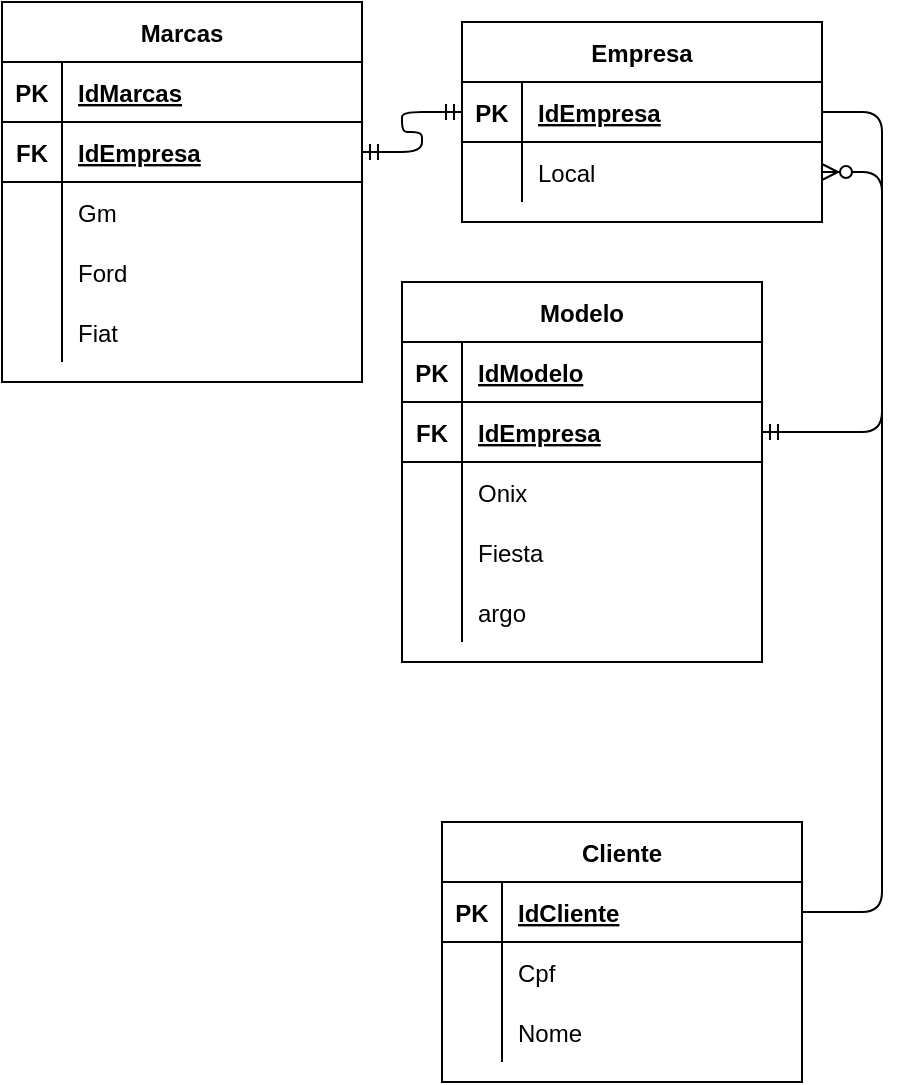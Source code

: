 <mxfile version="14.4.3" type="device"><diagram id="5Vzgl5jS_R0T-mmrUVMB" name="Page-1"><mxGraphModel dx="1422" dy="794" grid="1" gridSize="10" guides="1" tooltips="1" connect="1" arrows="1" fold="1" page="1" pageScale="1" pageWidth="827" pageHeight="1169" math="0" shadow="0"><root><mxCell id="0"/><mxCell id="1" parent="0"/><mxCell id="Zp2gGszHC4Ml56DaLdLC-5" value="Marcas" style="shape=table;startSize=30;container=1;collapsible=1;childLayout=tableLayout;fixedRows=1;rowLines=0;fontStyle=1;align=center;resizeLast=1;" vertex="1" parent="1"><mxGeometry x="60" y="60" width="180" height="190" as="geometry"/></mxCell><mxCell id="Zp2gGszHC4Ml56DaLdLC-6" value="" style="shape=partialRectangle;collapsible=0;dropTarget=0;pointerEvents=0;fillColor=none;top=0;left=0;bottom=1;right=0;points=[[0,0.5],[1,0.5]];portConstraint=eastwest;" vertex="1" parent="Zp2gGszHC4Ml56DaLdLC-5"><mxGeometry y="30" width="180" height="30" as="geometry"/></mxCell><mxCell id="Zp2gGszHC4Ml56DaLdLC-7" value="PK" style="shape=partialRectangle;connectable=0;fillColor=none;top=0;left=0;bottom=0;right=0;fontStyle=1;overflow=hidden;" vertex="1" parent="Zp2gGszHC4Ml56DaLdLC-6"><mxGeometry width="30" height="30" as="geometry"/></mxCell><mxCell id="Zp2gGszHC4Ml56DaLdLC-8" value="IdMarcas" style="shape=partialRectangle;connectable=0;fillColor=none;top=0;left=0;bottom=0;right=0;align=left;spacingLeft=6;fontStyle=5;overflow=hidden;" vertex="1" parent="Zp2gGszHC4Ml56DaLdLC-6"><mxGeometry x="30" width="150" height="30" as="geometry"/></mxCell><mxCell id="Zp2gGszHC4Ml56DaLdLC-44" value="" style="shape=partialRectangle;collapsible=0;dropTarget=0;pointerEvents=0;fillColor=none;top=0;left=0;bottom=1;right=0;points=[[0,0.5],[1,0.5]];portConstraint=eastwest;" vertex="1" parent="Zp2gGszHC4Ml56DaLdLC-5"><mxGeometry y="60" width="180" height="30" as="geometry"/></mxCell><mxCell id="Zp2gGszHC4Ml56DaLdLC-45" value="FK" style="shape=partialRectangle;connectable=0;fillColor=none;top=0;left=0;bottom=0;right=0;fontStyle=1;overflow=hidden;" vertex="1" parent="Zp2gGszHC4Ml56DaLdLC-44"><mxGeometry width="30" height="30" as="geometry"/></mxCell><mxCell id="Zp2gGszHC4Ml56DaLdLC-46" value="IdEmpresa" style="shape=partialRectangle;connectable=0;fillColor=none;top=0;left=0;bottom=0;right=0;align=left;spacingLeft=6;fontStyle=5;overflow=hidden;" vertex="1" parent="Zp2gGszHC4Ml56DaLdLC-44"><mxGeometry x="30" width="150" height="30" as="geometry"/></mxCell><mxCell id="Zp2gGszHC4Ml56DaLdLC-9" value="" style="shape=partialRectangle;collapsible=0;dropTarget=0;pointerEvents=0;fillColor=none;top=0;left=0;bottom=0;right=0;points=[[0,0.5],[1,0.5]];portConstraint=eastwest;" vertex="1" parent="Zp2gGszHC4Ml56DaLdLC-5"><mxGeometry y="90" width="180" height="30" as="geometry"/></mxCell><mxCell id="Zp2gGszHC4Ml56DaLdLC-10" value="" style="shape=partialRectangle;connectable=0;fillColor=none;top=0;left=0;bottom=0;right=0;editable=1;overflow=hidden;" vertex="1" parent="Zp2gGszHC4Ml56DaLdLC-9"><mxGeometry width="30" height="30" as="geometry"/></mxCell><mxCell id="Zp2gGszHC4Ml56DaLdLC-11" value="Gm" style="shape=partialRectangle;connectable=0;fillColor=none;top=0;left=0;bottom=0;right=0;align=left;spacingLeft=6;overflow=hidden;" vertex="1" parent="Zp2gGszHC4Ml56DaLdLC-9"><mxGeometry x="30" width="150" height="30" as="geometry"/></mxCell><mxCell id="Zp2gGszHC4Ml56DaLdLC-12" value="" style="shape=partialRectangle;collapsible=0;dropTarget=0;pointerEvents=0;fillColor=none;top=0;left=0;bottom=0;right=0;points=[[0,0.5],[1,0.5]];portConstraint=eastwest;" vertex="1" parent="Zp2gGszHC4Ml56DaLdLC-5"><mxGeometry y="120" width="180" height="30" as="geometry"/></mxCell><mxCell id="Zp2gGszHC4Ml56DaLdLC-13" value="" style="shape=partialRectangle;connectable=0;fillColor=none;top=0;left=0;bottom=0;right=0;editable=1;overflow=hidden;" vertex="1" parent="Zp2gGszHC4Ml56DaLdLC-12"><mxGeometry width="30" height="30" as="geometry"/></mxCell><mxCell id="Zp2gGszHC4Ml56DaLdLC-14" value="Ford" style="shape=partialRectangle;connectable=0;fillColor=none;top=0;left=0;bottom=0;right=0;align=left;spacingLeft=6;overflow=hidden;" vertex="1" parent="Zp2gGszHC4Ml56DaLdLC-12"><mxGeometry x="30" width="150" height="30" as="geometry"/></mxCell><mxCell id="Zp2gGszHC4Ml56DaLdLC-15" value="" style="shape=partialRectangle;collapsible=0;dropTarget=0;pointerEvents=0;fillColor=none;top=0;left=0;bottom=0;right=0;points=[[0,0.5],[1,0.5]];portConstraint=eastwest;" vertex="1" parent="Zp2gGszHC4Ml56DaLdLC-5"><mxGeometry y="150" width="180" height="30" as="geometry"/></mxCell><mxCell id="Zp2gGszHC4Ml56DaLdLC-16" value="" style="shape=partialRectangle;connectable=0;fillColor=none;top=0;left=0;bottom=0;right=0;editable=1;overflow=hidden;" vertex="1" parent="Zp2gGszHC4Ml56DaLdLC-15"><mxGeometry width="30" height="30" as="geometry"/></mxCell><mxCell id="Zp2gGszHC4Ml56DaLdLC-17" value="Fiat" style="shape=partialRectangle;connectable=0;fillColor=none;top=0;left=0;bottom=0;right=0;align=left;spacingLeft=6;overflow=hidden;" vertex="1" parent="Zp2gGszHC4Ml56DaLdLC-15"><mxGeometry x="30" width="150" height="30" as="geometry"/></mxCell><mxCell id="Zp2gGszHC4Ml56DaLdLC-18" value="Modelo" style="shape=table;startSize=30;container=1;collapsible=1;childLayout=tableLayout;fixedRows=1;rowLines=0;fontStyle=1;align=center;resizeLast=1;" vertex="1" parent="1"><mxGeometry x="260" y="200" width="180" height="190" as="geometry"/></mxCell><mxCell id="Zp2gGszHC4Ml56DaLdLC-19" value="" style="shape=partialRectangle;collapsible=0;dropTarget=0;pointerEvents=0;fillColor=none;top=0;left=0;bottom=1;right=0;points=[[0,0.5],[1,0.5]];portConstraint=eastwest;" vertex="1" parent="Zp2gGszHC4Ml56DaLdLC-18"><mxGeometry y="30" width="180" height="30" as="geometry"/></mxCell><mxCell id="Zp2gGszHC4Ml56DaLdLC-20" value="PK" style="shape=partialRectangle;connectable=0;fillColor=none;top=0;left=0;bottom=0;right=0;fontStyle=1;overflow=hidden;" vertex="1" parent="Zp2gGszHC4Ml56DaLdLC-19"><mxGeometry width="30" height="30" as="geometry"/></mxCell><mxCell id="Zp2gGszHC4Ml56DaLdLC-21" value="IdModelo" style="shape=partialRectangle;connectable=0;fillColor=none;top=0;left=0;bottom=0;right=0;align=left;spacingLeft=6;fontStyle=5;overflow=hidden;" vertex="1" parent="Zp2gGszHC4Ml56DaLdLC-19"><mxGeometry x="30" width="150" height="30" as="geometry"/></mxCell><mxCell id="Zp2gGszHC4Ml56DaLdLC-74" value="" style="shape=partialRectangle;collapsible=0;dropTarget=0;pointerEvents=0;fillColor=none;top=0;left=0;bottom=1;right=0;points=[[0,0.5],[1,0.5]];portConstraint=eastwest;" vertex="1" parent="Zp2gGszHC4Ml56DaLdLC-18"><mxGeometry y="60" width="180" height="30" as="geometry"/></mxCell><mxCell id="Zp2gGszHC4Ml56DaLdLC-75" value="FK" style="shape=partialRectangle;connectable=0;fillColor=none;top=0;left=0;bottom=0;right=0;fontStyle=1;overflow=hidden;" vertex="1" parent="Zp2gGszHC4Ml56DaLdLC-74"><mxGeometry width="30" height="30" as="geometry"/></mxCell><mxCell id="Zp2gGszHC4Ml56DaLdLC-76" value="IdEmpresa" style="shape=partialRectangle;connectable=0;fillColor=none;top=0;left=0;bottom=0;right=0;align=left;spacingLeft=6;fontStyle=5;overflow=hidden;" vertex="1" parent="Zp2gGszHC4Ml56DaLdLC-74"><mxGeometry x="30" width="150" height="30" as="geometry"/></mxCell><mxCell id="Zp2gGszHC4Ml56DaLdLC-22" value="" style="shape=partialRectangle;collapsible=0;dropTarget=0;pointerEvents=0;fillColor=none;top=0;left=0;bottom=0;right=0;points=[[0,0.5],[1,0.5]];portConstraint=eastwest;" vertex="1" parent="Zp2gGszHC4Ml56DaLdLC-18"><mxGeometry y="90" width="180" height="30" as="geometry"/></mxCell><mxCell id="Zp2gGszHC4Ml56DaLdLC-23" value="" style="shape=partialRectangle;connectable=0;fillColor=none;top=0;left=0;bottom=0;right=0;editable=1;overflow=hidden;" vertex="1" parent="Zp2gGszHC4Ml56DaLdLC-22"><mxGeometry width="30" height="30" as="geometry"/></mxCell><mxCell id="Zp2gGszHC4Ml56DaLdLC-24" value="Onix" style="shape=partialRectangle;connectable=0;fillColor=none;top=0;left=0;bottom=0;right=0;align=left;spacingLeft=6;overflow=hidden;" vertex="1" parent="Zp2gGszHC4Ml56DaLdLC-22"><mxGeometry x="30" width="150" height="30" as="geometry"/></mxCell><mxCell id="Zp2gGszHC4Ml56DaLdLC-25" value="" style="shape=partialRectangle;collapsible=0;dropTarget=0;pointerEvents=0;fillColor=none;top=0;left=0;bottom=0;right=0;points=[[0,0.5],[1,0.5]];portConstraint=eastwest;" vertex="1" parent="Zp2gGszHC4Ml56DaLdLC-18"><mxGeometry y="120" width="180" height="30" as="geometry"/></mxCell><mxCell id="Zp2gGszHC4Ml56DaLdLC-26" value="" style="shape=partialRectangle;connectable=0;fillColor=none;top=0;left=0;bottom=0;right=0;editable=1;overflow=hidden;" vertex="1" parent="Zp2gGszHC4Ml56DaLdLC-25"><mxGeometry width="30" height="30" as="geometry"/></mxCell><mxCell id="Zp2gGszHC4Ml56DaLdLC-27" value="Fiesta" style="shape=partialRectangle;connectable=0;fillColor=none;top=0;left=0;bottom=0;right=0;align=left;spacingLeft=6;overflow=hidden;" vertex="1" parent="Zp2gGszHC4Ml56DaLdLC-25"><mxGeometry x="30" width="150" height="30" as="geometry"/></mxCell><mxCell id="Zp2gGszHC4Ml56DaLdLC-28" value="" style="shape=partialRectangle;collapsible=0;dropTarget=0;pointerEvents=0;fillColor=none;top=0;left=0;bottom=0;right=0;points=[[0,0.5],[1,0.5]];portConstraint=eastwest;" vertex="1" parent="Zp2gGszHC4Ml56DaLdLC-18"><mxGeometry y="150" width="180" height="30" as="geometry"/></mxCell><mxCell id="Zp2gGszHC4Ml56DaLdLC-29" value="" style="shape=partialRectangle;connectable=0;fillColor=none;top=0;left=0;bottom=0;right=0;editable=1;overflow=hidden;" vertex="1" parent="Zp2gGszHC4Ml56DaLdLC-28"><mxGeometry width="30" height="30" as="geometry"/></mxCell><mxCell id="Zp2gGszHC4Ml56DaLdLC-30" value="argo" style="shape=partialRectangle;connectable=0;fillColor=none;top=0;left=0;bottom=0;right=0;align=left;spacingLeft=6;overflow=hidden;" vertex="1" parent="Zp2gGszHC4Ml56DaLdLC-28"><mxGeometry x="30" width="150" height="30" as="geometry"/></mxCell><mxCell id="Zp2gGszHC4Ml56DaLdLC-31" value="Cliente" style="shape=table;startSize=30;container=1;collapsible=1;childLayout=tableLayout;fixedRows=1;rowLines=0;fontStyle=1;align=center;resizeLast=1;" vertex="1" parent="1"><mxGeometry x="280" y="470" width="180" height="130" as="geometry"/></mxCell><mxCell id="Zp2gGszHC4Ml56DaLdLC-32" value="" style="shape=partialRectangle;collapsible=0;dropTarget=0;pointerEvents=0;fillColor=none;top=0;left=0;bottom=1;right=0;points=[[0,0.5],[1,0.5]];portConstraint=eastwest;" vertex="1" parent="Zp2gGszHC4Ml56DaLdLC-31"><mxGeometry y="30" width="180" height="30" as="geometry"/></mxCell><mxCell id="Zp2gGszHC4Ml56DaLdLC-33" value="PK" style="shape=partialRectangle;connectable=0;fillColor=none;top=0;left=0;bottom=0;right=0;fontStyle=1;overflow=hidden;" vertex="1" parent="Zp2gGszHC4Ml56DaLdLC-32"><mxGeometry width="30" height="30" as="geometry"/></mxCell><mxCell id="Zp2gGszHC4Ml56DaLdLC-34" value="IdCliente" style="shape=partialRectangle;connectable=0;fillColor=none;top=0;left=0;bottom=0;right=0;align=left;spacingLeft=6;fontStyle=5;overflow=hidden;" vertex="1" parent="Zp2gGszHC4Ml56DaLdLC-32"><mxGeometry x="30" width="150" height="30" as="geometry"/></mxCell><mxCell id="Zp2gGszHC4Ml56DaLdLC-35" value="" style="shape=partialRectangle;collapsible=0;dropTarget=0;pointerEvents=0;fillColor=none;top=0;left=0;bottom=0;right=0;points=[[0,0.5],[1,0.5]];portConstraint=eastwest;" vertex="1" parent="Zp2gGszHC4Ml56DaLdLC-31"><mxGeometry y="60" width="180" height="30" as="geometry"/></mxCell><mxCell id="Zp2gGszHC4Ml56DaLdLC-36" value="" style="shape=partialRectangle;connectable=0;fillColor=none;top=0;left=0;bottom=0;right=0;editable=1;overflow=hidden;" vertex="1" parent="Zp2gGszHC4Ml56DaLdLC-35"><mxGeometry width="30" height="30" as="geometry"/></mxCell><mxCell id="Zp2gGszHC4Ml56DaLdLC-37" value="Cpf" style="shape=partialRectangle;connectable=0;fillColor=none;top=0;left=0;bottom=0;right=0;align=left;spacingLeft=6;overflow=hidden;" vertex="1" parent="Zp2gGszHC4Ml56DaLdLC-35"><mxGeometry x="30" width="150" height="30" as="geometry"/></mxCell><mxCell id="Zp2gGszHC4Ml56DaLdLC-38" value="" style="shape=partialRectangle;collapsible=0;dropTarget=0;pointerEvents=0;fillColor=none;top=0;left=0;bottom=0;right=0;points=[[0,0.5],[1,0.5]];portConstraint=eastwest;" vertex="1" parent="Zp2gGszHC4Ml56DaLdLC-31"><mxGeometry y="90" width="180" height="30" as="geometry"/></mxCell><mxCell id="Zp2gGszHC4Ml56DaLdLC-39" value="" style="shape=partialRectangle;connectable=0;fillColor=none;top=0;left=0;bottom=0;right=0;editable=1;overflow=hidden;" vertex="1" parent="Zp2gGszHC4Ml56DaLdLC-38"><mxGeometry width="30" height="30" as="geometry"/></mxCell><mxCell id="Zp2gGszHC4Ml56DaLdLC-40" value="Nome" style="shape=partialRectangle;connectable=0;fillColor=none;top=0;left=0;bottom=0;right=0;align=left;spacingLeft=6;overflow=hidden;" vertex="1" parent="Zp2gGszHC4Ml56DaLdLC-38"><mxGeometry x="30" width="150" height="30" as="geometry"/></mxCell><mxCell id="Zp2gGszHC4Ml56DaLdLC-47" value="Empresa" style="shape=table;startSize=30;container=1;collapsible=1;childLayout=tableLayout;fixedRows=1;rowLines=0;fontStyle=1;align=center;resizeLast=1;" vertex="1" parent="1"><mxGeometry x="290" y="70" width="180" height="100" as="geometry"/></mxCell><mxCell id="Zp2gGszHC4Ml56DaLdLC-48" value="" style="shape=partialRectangle;collapsible=0;dropTarget=0;pointerEvents=0;fillColor=none;top=0;left=0;bottom=1;right=0;points=[[0,0.5],[1,0.5]];portConstraint=eastwest;" vertex="1" parent="Zp2gGszHC4Ml56DaLdLC-47"><mxGeometry y="30" width="180" height="30" as="geometry"/></mxCell><mxCell id="Zp2gGszHC4Ml56DaLdLC-49" value="PK" style="shape=partialRectangle;connectable=0;fillColor=none;top=0;left=0;bottom=0;right=0;fontStyle=1;overflow=hidden;" vertex="1" parent="Zp2gGszHC4Ml56DaLdLC-48"><mxGeometry width="30" height="30" as="geometry"/></mxCell><mxCell id="Zp2gGszHC4Ml56DaLdLC-50" value="IdEmpresa" style="shape=partialRectangle;connectable=0;fillColor=none;top=0;left=0;bottom=0;right=0;align=left;spacingLeft=6;fontStyle=5;overflow=hidden;" vertex="1" parent="Zp2gGszHC4Ml56DaLdLC-48"><mxGeometry x="30" width="150" height="30" as="geometry"/></mxCell><mxCell id="Zp2gGszHC4Ml56DaLdLC-51" value="" style="shape=partialRectangle;collapsible=0;dropTarget=0;pointerEvents=0;fillColor=none;top=0;left=0;bottom=0;right=0;points=[[0,0.5],[1,0.5]];portConstraint=eastwest;" vertex="1" parent="Zp2gGszHC4Ml56DaLdLC-47"><mxGeometry y="60" width="180" height="30" as="geometry"/></mxCell><mxCell id="Zp2gGszHC4Ml56DaLdLC-52" value="" style="shape=partialRectangle;connectable=0;fillColor=none;top=0;left=0;bottom=0;right=0;editable=1;overflow=hidden;" vertex="1" parent="Zp2gGszHC4Ml56DaLdLC-51"><mxGeometry width="30" height="30" as="geometry"/></mxCell><mxCell id="Zp2gGszHC4Ml56DaLdLC-53" value="Local" style="shape=partialRectangle;connectable=0;fillColor=none;top=0;left=0;bottom=0;right=0;align=left;spacingLeft=6;overflow=hidden;" vertex="1" parent="Zp2gGszHC4Ml56DaLdLC-51"><mxGeometry x="30" width="150" height="30" as="geometry"/></mxCell><mxCell id="Zp2gGszHC4Ml56DaLdLC-77" value="" style="edgeStyle=entityRelationEdgeStyle;fontSize=12;html=1;endArrow=ERmandOne;" edge="1" parent="1" source="Zp2gGszHC4Ml56DaLdLC-48" target="Zp2gGszHC4Ml56DaLdLC-74"><mxGeometry width="100" height="100" relative="1" as="geometry"><mxPoint x="360" y="460" as="sourcePoint"/><mxPoint x="460" y="360" as="targetPoint"/></mxGeometry></mxCell><mxCell id="Zp2gGszHC4Ml56DaLdLC-79" value="" style="edgeStyle=entityRelationEdgeStyle;fontSize=12;html=1;endArrow=ERmandOne;startArrow=ERmandOne;entryX=0;entryY=0.5;entryDx=0;entryDy=0;" edge="1" parent="1" source="Zp2gGszHC4Ml56DaLdLC-44" target="Zp2gGszHC4Ml56DaLdLC-48"><mxGeometry width="100" height="100" relative="1" as="geometry"><mxPoint x="360" y="460" as="sourcePoint"/><mxPoint x="460" y="360" as="targetPoint"/></mxGeometry></mxCell><mxCell id="Zp2gGszHC4Ml56DaLdLC-80" value="" style="edgeStyle=entityRelationEdgeStyle;fontSize=12;html=1;endArrow=ERzeroToMany;endFill=1;" edge="1" parent="1" source="Zp2gGszHC4Ml56DaLdLC-32" target="Zp2gGszHC4Ml56DaLdLC-51"><mxGeometry width="100" height="100" relative="1" as="geometry"><mxPoint x="360" y="460" as="sourcePoint"/><mxPoint x="460" y="360" as="targetPoint"/></mxGeometry></mxCell></root></mxGraphModel></diagram></mxfile>